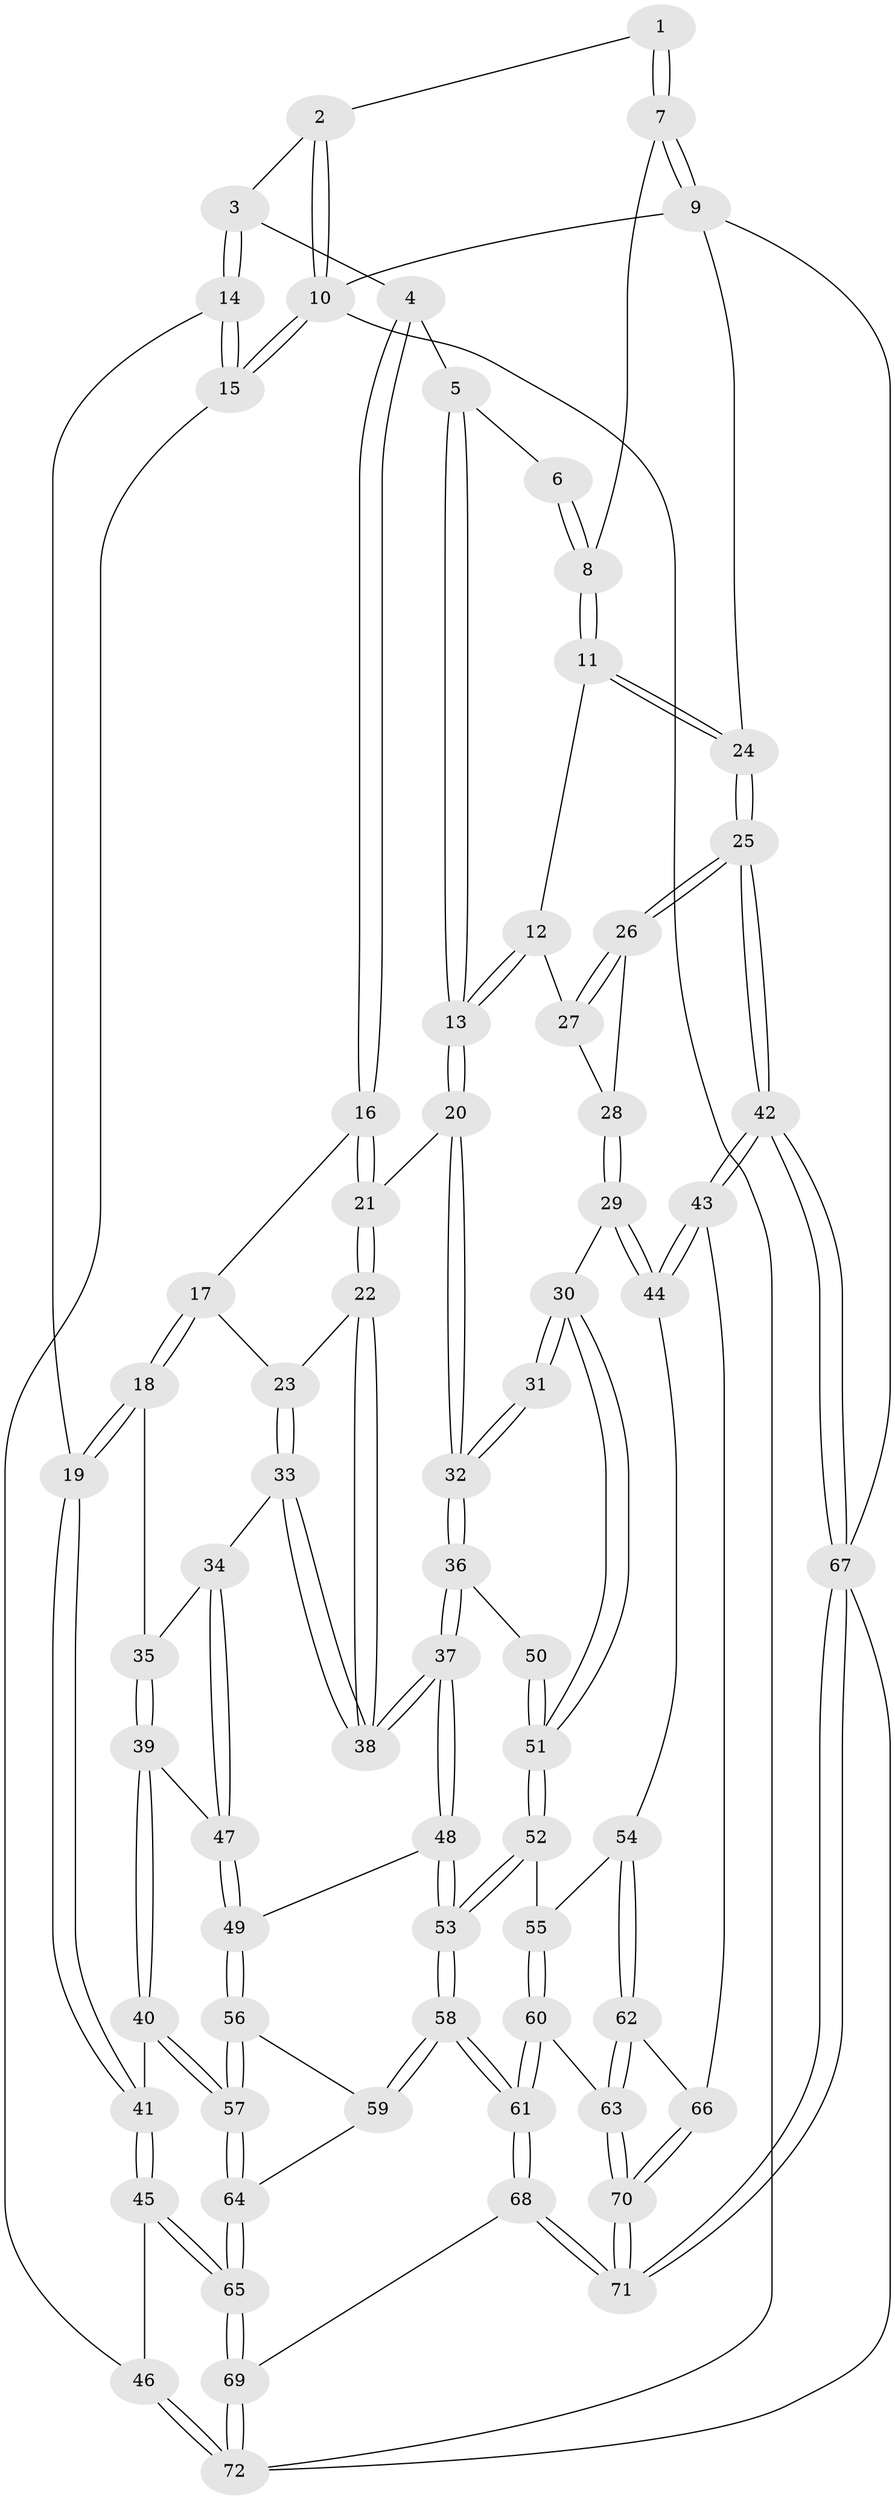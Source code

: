 // coarse degree distribution, {6: 0.1111111111111111, 7: 0.05555555555555555, 2: 0.027777777777777776, 4: 0.25, 3: 0.16666666666666666, 5: 0.3888888888888889}
// Generated by graph-tools (version 1.1) at 2025/21/03/04/25 18:21:05]
// undirected, 72 vertices, 177 edges
graph export_dot {
graph [start="1"]
  node [color=gray90,style=filled];
  1 [pos="+0.6662906777293639+0"];
  2 [pos="+0.15461147364764563+0"];
  3 [pos="+0.26174800663356884+0.12601290049813507"];
  4 [pos="+0.34056000378487333+0.1998698007265421"];
  5 [pos="+0.5103273248328011+0.13411890095430537"];
  6 [pos="+0.6218029628044338+0"];
  7 [pos="+1+0"];
  8 [pos="+0.8073586597771212+0.2664664155911768"];
  9 [pos="+1+0"];
  10 [pos="+0+0"];
  11 [pos="+0.8072349383497341+0.2675862815133937"];
  12 [pos="+0.7877614313794143+0.2891747286922311"];
  13 [pos="+0.7534052130923923+0.3035727386000795"];
  14 [pos="+0+0.36335689518318814"];
  15 [pos="+0+0.36022515389177023"];
  16 [pos="+0.34599339071295376+0.2258335270725697"];
  17 [pos="+0.3332062191773693+0.2715887488853879"];
  18 [pos="+0.1348480412729756+0.4645665930653212"];
  19 [pos="+0.06423487342059984+0.46205763672868594"];
  20 [pos="+0.7048248173138557+0.34923942122175866"];
  21 [pos="+0.5344571668464306+0.3588815324538844"];
  22 [pos="+0.5107149997488657+0.4611574967120132"];
  23 [pos="+0.34672022035464356+0.3849462243344502"];
  24 [pos="+1+0.36092593561455527"];
  25 [pos="+1+0.5855285653086256"];
  26 [pos="+0.9914712252946869+0.5012291254764207"];
  27 [pos="+0.8003814075173563+0.31551487721123234"];
  28 [pos="+0.8514195324325305+0.4875338515376931"];
  29 [pos="+0.8081182871006036+0.6073639853852022"];
  30 [pos="+0.7608800888802105+0.5897309073428659"];
  31 [pos="+0.7392039118284542+0.5715339364740977"];
  32 [pos="+0.6850900542106922+0.47288349045076034"];
  33 [pos="+0.35412884806542305+0.498039207652313"];
  34 [pos="+0.31297016945501793+0.5300810262777134"];
  35 [pos="+0.17973603544651676+0.5010366293678501"];
  36 [pos="+0.51408086191851+0.5677034248127638"];
  37 [pos="+0.5065979919604283+0.5684840295140426"];
  38 [pos="+0.49704904624068447+0.5553539909216602"];
  39 [pos="+0.1928009454222017+0.663486926352488"];
  40 [pos="+0.1730116825988816+0.6784019168002999"];
  41 [pos="+0.08362899329050931+0.6965387233383578"];
  42 [pos="+1+0.6928369934503992"];
  43 [pos="+0.9389947241679203+0.7062856553691542"];
  44 [pos="+0.8665726257091653+0.6758730866408226"];
  45 [pos="+0.04695520187094351+0.7336029273483012"];
  46 [pos="+0+0.7858661296241327"];
  47 [pos="+0.29369483986106976+0.6464095275672224"];
  48 [pos="+0.4963841204087367+0.6082791864587421"];
  49 [pos="+0.31642541324173695+0.6687632287402581"];
  50 [pos="+0.6207151508191513+0.6151364265700887"];
  51 [pos="+0.655274801257863+0.6965438243373028"];
  52 [pos="+0.6537374141687493+0.7048814963847484"];
  53 [pos="+0.5095159563615379+0.7356950757876379"];
  54 [pos="+0.7383208297363879+0.7490304177862211"];
  55 [pos="+0.6936862456793871+0.7506020194388815"];
  56 [pos="+0.32618866972285887+0.6994315874928719"];
  57 [pos="+0.24754955364946055+0.8005990351016402"];
  58 [pos="+0.4798058813352261+0.8159702627393008"];
  59 [pos="+0.3841813864600804+0.7545025710707142"];
  60 [pos="+0.632165952797612+0.8674427592122514"];
  61 [pos="+0.4893092357404504+0.8914683824206666"];
  62 [pos="+0.7625281263146712+0.84946264485339"];
  63 [pos="+0.6620795816329668+0.8799322982587456"];
  64 [pos="+0.24667842575154528+0.8307107012431549"];
  65 [pos="+0.22229340205819365+0.9561859380578418"];
  66 [pos="+0.8302812031373558+0.8744096267472015"];
  67 [pos="+1+1"];
  68 [pos="+0.3437102410992566+1"];
  69 [pos="+0.2871892277408496+1"];
  70 [pos="+0.8507253484032986+1"];
  71 [pos="+0.9111648113820974+1"];
  72 [pos="+0+1"];
  1 -- 2;
  1 -- 7;
  1 -- 7;
  2 -- 3;
  2 -- 10;
  2 -- 10;
  3 -- 4;
  3 -- 14;
  3 -- 14;
  4 -- 5;
  4 -- 16;
  4 -- 16;
  5 -- 6;
  5 -- 13;
  5 -- 13;
  6 -- 8;
  6 -- 8;
  7 -- 8;
  7 -- 9;
  7 -- 9;
  8 -- 11;
  8 -- 11;
  9 -- 10;
  9 -- 24;
  9 -- 67;
  10 -- 15;
  10 -- 15;
  10 -- 72;
  11 -- 12;
  11 -- 24;
  11 -- 24;
  12 -- 13;
  12 -- 13;
  12 -- 27;
  13 -- 20;
  13 -- 20;
  14 -- 15;
  14 -- 15;
  14 -- 19;
  15 -- 46;
  16 -- 17;
  16 -- 21;
  16 -- 21;
  17 -- 18;
  17 -- 18;
  17 -- 23;
  18 -- 19;
  18 -- 19;
  18 -- 35;
  19 -- 41;
  19 -- 41;
  20 -- 21;
  20 -- 32;
  20 -- 32;
  21 -- 22;
  21 -- 22;
  22 -- 23;
  22 -- 38;
  22 -- 38;
  23 -- 33;
  23 -- 33;
  24 -- 25;
  24 -- 25;
  25 -- 26;
  25 -- 26;
  25 -- 42;
  25 -- 42;
  26 -- 27;
  26 -- 27;
  26 -- 28;
  27 -- 28;
  28 -- 29;
  28 -- 29;
  29 -- 30;
  29 -- 44;
  29 -- 44;
  30 -- 31;
  30 -- 31;
  30 -- 51;
  30 -- 51;
  31 -- 32;
  31 -- 32;
  32 -- 36;
  32 -- 36;
  33 -- 34;
  33 -- 38;
  33 -- 38;
  34 -- 35;
  34 -- 47;
  34 -- 47;
  35 -- 39;
  35 -- 39;
  36 -- 37;
  36 -- 37;
  36 -- 50;
  37 -- 38;
  37 -- 38;
  37 -- 48;
  37 -- 48;
  39 -- 40;
  39 -- 40;
  39 -- 47;
  40 -- 41;
  40 -- 57;
  40 -- 57;
  41 -- 45;
  41 -- 45;
  42 -- 43;
  42 -- 43;
  42 -- 67;
  42 -- 67;
  43 -- 44;
  43 -- 44;
  43 -- 66;
  44 -- 54;
  45 -- 46;
  45 -- 65;
  45 -- 65;
  46 -- 72;
  46 -- 72;
  47 -- 49;
  47 -- 49;
  48 -- 49;
  48 -- 53;
  48 -- 53;
  49 -- 56;
  49 -- 56;
  50 -- 51;
  50 -- 51;
  51 -- 52;
  51 -- 52;
  52 -- 53;
  52 -- 53;
  52 -- 55;
  53 -- 58;
  53 -- 58;
  54 -- 55;
  54 -- 62;
  54 -- 62;
  55 -- 60;
  55 -- 60;
  56 -- 57;
  56 -- 57;
  56 -- 59;
  57 -- 64;
  57 -- 64;
  58 -- 59;
  58 -- 59;
  58 -- 61;
  58 -- 61;
  59 -- 64;
  60 -- 61;
  60 -- 61;
  60 -- 63;
  61 -- 68;
  61 -- 68;
  62 -- 63;
  62 -- 63;
  62 -- 66;
  63 -- 70;
  63 -- 70;
  64 -- 65;
  64 -- 65;
  65 -- 69;
  65 -- 69;
  66 -- 70;
  66 -- 70;
  67 -- 71;
  67 -- 71;
  67 -- 72;
  68 -- 69;
  68 -- 71;
  68 -- 71;
  69 -- 72;
  69 -- 72;
  70 -- 71;
  70 -- 71;
}
